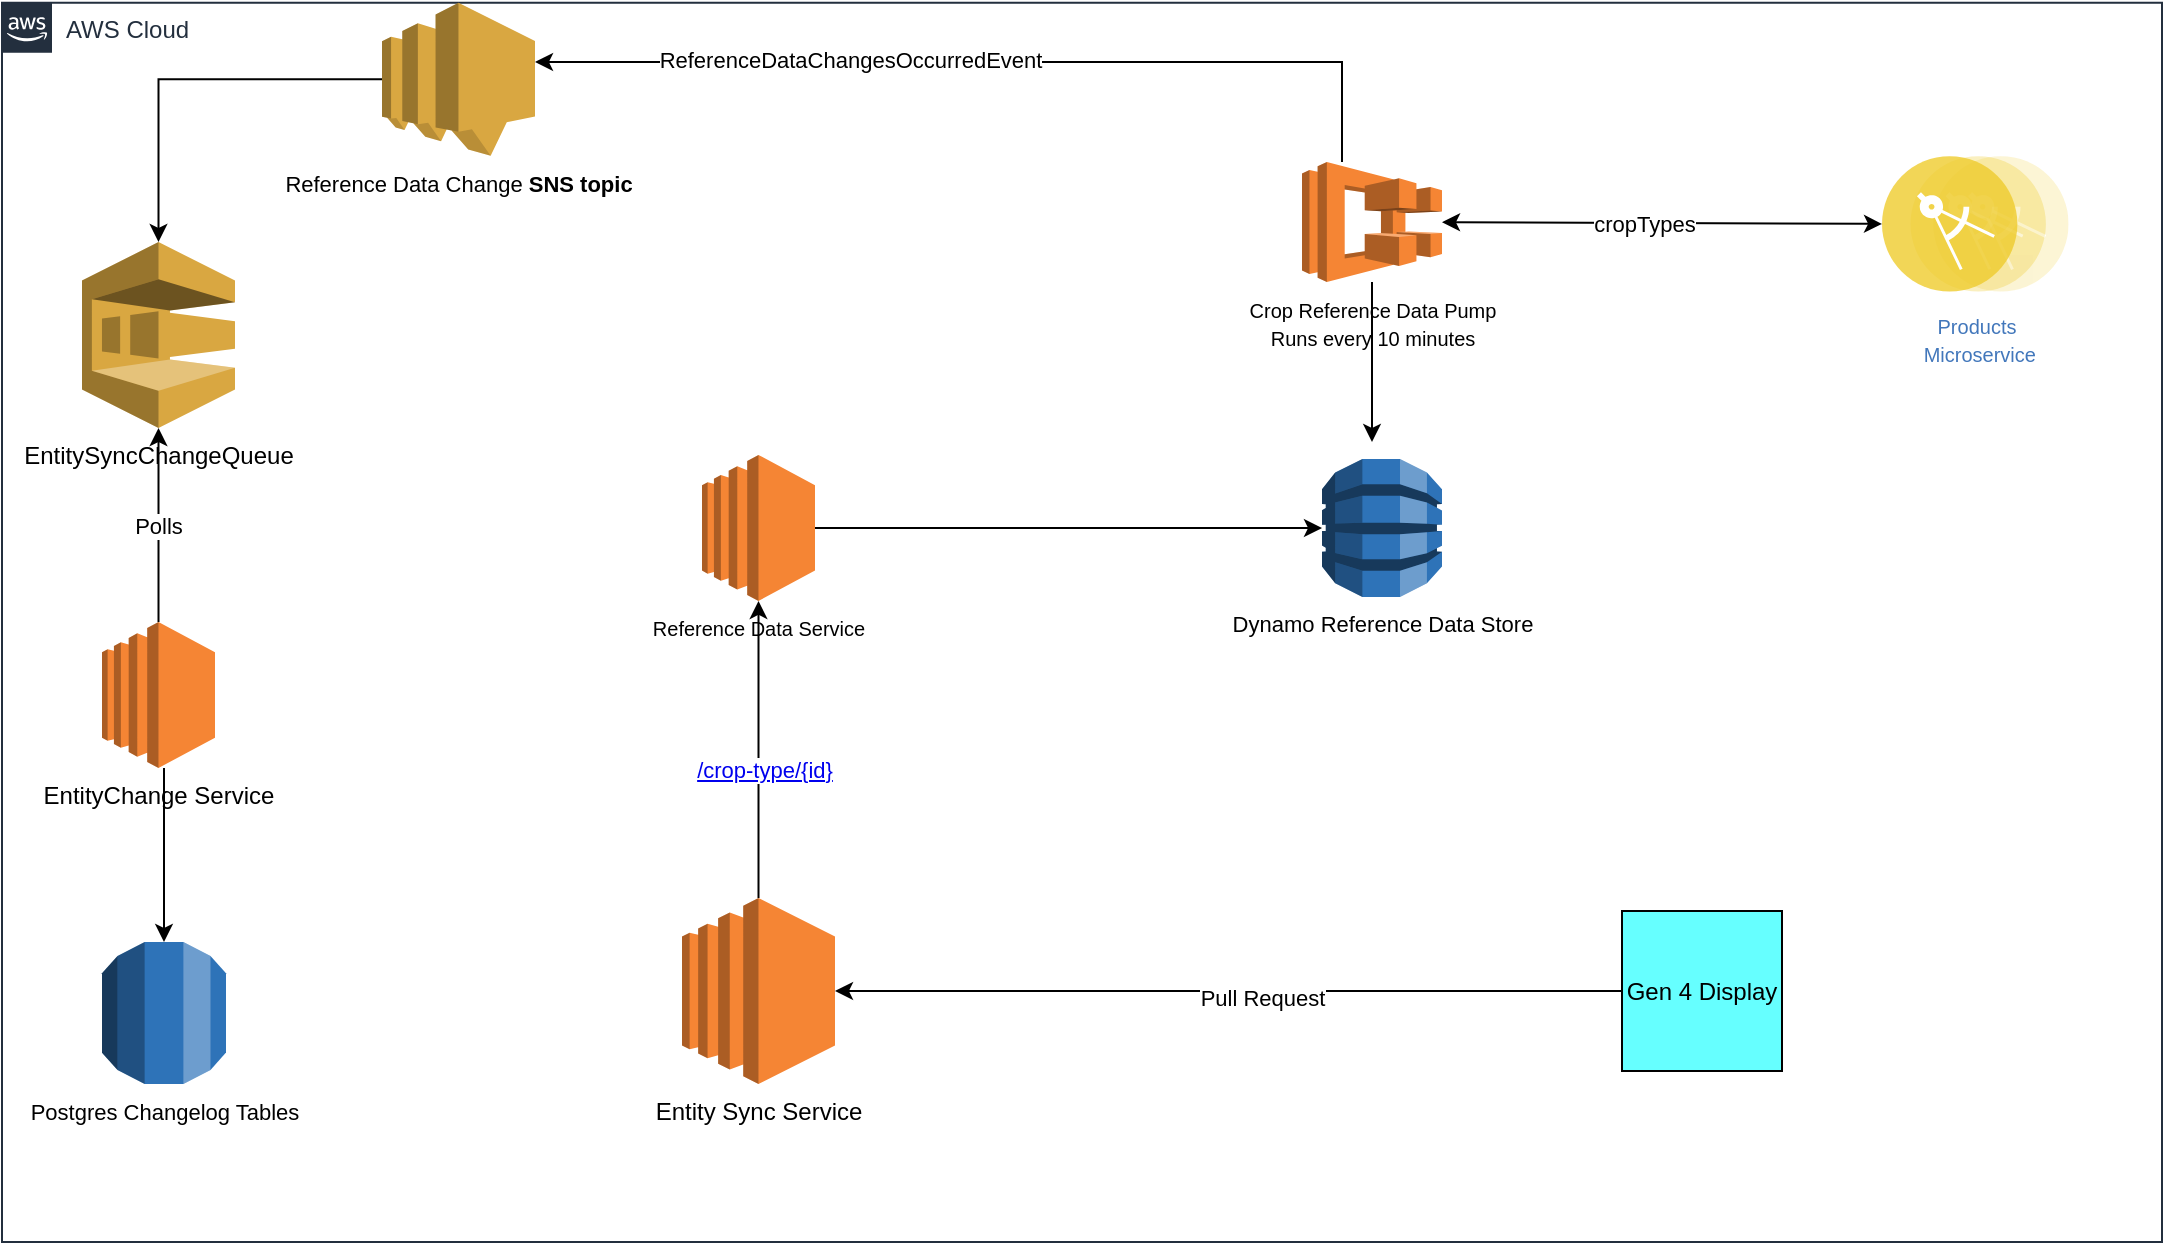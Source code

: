 <mxfile version="13.7.8" type="github">
  <diagram id="Ht1M8jgEwFfnCIfOTk4-" name="Page-1">
    <mxGraphModel dx="1278" dy="548" grid="1" gridSize="10" guides="1" tooltips="1" connect="1" arrows="1" fold="1" page="1" pageScale="1" pageWidth="1169" pageHeight="827" math="0" shadow="0">
      <root>
        <mxCell id="0" />
        <mxCell id="1" parent="0" />
        <object label="AWS Cloud" id="UEzPUAAOIrF-is8g5C7q-74">
          <mxCell style="points=[[0,0],[0.25,0],[0.5,0],[0.75,0],[1,0],[1,0.25],[1,0.5],[1,0.75],[1,1],[0.75,1],[0.5,1],[0.25,1],[0,1],[0,0.75],[0,0.5],[0,0.25]];outlineConnect=0;gradientColor=none;html=1;whiteSpace=wrap;fontSize=12;fontStyle=0;shape=mxgraph.aws4.group;grIcon=mxgraph.aws4.group_aws_cloud_alt;strokeColor=#232F3E;fillColor=none;verticalAlign=top;align=left;spacingLeft=30;fontColor=#232F3E;dashed=0;labelBackgroundColor=#ffffff;" parent="1" vertex="1">
            <mxGeometry x="40" y="20.4" width="1080" height="619.6" as="geometry" />
          </mxCell>
        </object>
        <mxCell id="5m7pP_irioob-lsdHxWA-11" value="" style="edgeStyle=orthogonalEdgeStyle;rounded=0;orthogonalLoop=1;jettySize=auto;html=1;" parent="1" source="5m7pP_irioob-lsdHxWA-1" edge="1">
          <mxGeometry relative="1" as="geometry">
            <mxPoint x="725" y="240" as="targetPoint" />
          </mxGeometry>
        </mxCell>
        <mxCell id="5m7pP_irioob-lsdHxWA-1" value="&lt;font style=&quot;font-size: 10px&quot;&gt;Crop Reference Data Pump&lt;br&gt;Runs every 10 minutes&lt;/font&gt;" style="outlineConnect=0;dashed=0;verticalLabelPosition=bottom;verticalAlign=top;align=center;html=1;shape=mxgraph.aws3.ecs;fillColor=#F58534;gradientColor=none;" parent="1" vertex="1">
          <mxGeometry x="690" y="100" width="70" height="60" as="geometry" />
        </mxCell>
        <object label="EntitySyncChangeQueue " wewqeqwerqwerqwe="wewe" id="5m7pP_irioob-lsdHxWA-2">
          <mxCell style="outlineConnect=0;dashed=0;verticalLabelPosition=bottom;verticalAlign=top;align=center;html=1;shape=mxgraph.aws3.sqs;fillColor=#D9A741;gradientColor=none;" parent="1" vertex="1">
            <mxGeometry x="80" y="140" width="76.5" height="93" as="geometry" />
          </mxCell>
        </object>
        <mxCell id="5m7pP_irioob-lsdHxWA-4" value="&lt;font style=&quot;font-size: 11px&quot;&gt;Postgres Changelog Tables&lt;/font&gt;" style="outlineConnect=0;dashed=0;verticalLabelPosition=bottom;verticalAlign=top;align=center;html=1;shape=mxgraph.aws3.rds;fillColor=#2E73B8;gradientColor=none;" parent="1" vertex="1">
          <mxGeometry x="90" y="490" width="62" height="71" as="geometry" />
        </mxCell>
        <mxCell id="5m7pP_irioob-lsdHxWA-18" value="" style="edgeStyle=orthogonalEdgeStyle;rounded=0;orthogonalLoop=1;jettySize=auto;html=1;" parent="1" source="5m7pP_irioob-lsdHxWA-5" edge="1" target="5m7pP_irioob-lsdHxWA-2">
          <mxGeometry relative="1" as="geometry">
            <mxPoint x="268.25" y="176.9" as="targetPoint" />
          </mxGeometry>
        </mxCell>
        <mxCell id="5m7pP_irioob-lsdHxWA-5" value="&lt;font style=&quot;font-size: 11px&quot;&gt;Reference Data Change &lt;b&gt;SNS topic&lt;/b&gt;&lt;/font&gt;" style="outlineConnect=0;dashed=0;verticalLabelPosition=bottom;verticalAlign=top;align=center;html=1;shape=mxgraph.aws3.sns;fillColor=#D9A741;gradientColor=none;" parent="1" vertex="1">
          <mxGeometry x="230" y="20.4" width="76.5" height="76.5" as="geometry" />
        </mxCell>
        <mxCell id="5m7pP_irioob-lsdHxWA-6" value="&lt;font style=&quot;font-size: 10px&quot;&gt;Products&lt;br&gt;&amp;nbsp;Microservice&lt;/font&gt;" style="aspect=fixed;perimeter=ellipsePerimeter;html=1;align=center;shadow=0;dashed=0;fontColor=#4277BB;labelBackgroundColor=#ffffff;fontSize=12;spacingTop=3;image;image=img/lib/ibm/applications/microservice.svg;" parent="1" vertex="1">
          <mxGeometry x="980" y="96.9" width="93.3" height="68.1" as="geometry" />
        </mxCell>
        <mxCell id="5m7pP_irioob-lsdHxWA-8" value="" style="endArrow=classic;startArrow=classic;html=1;entryX=0;entryY=0.5;entryDx=0;entryDy=0;" parent="1" source="5m7pP_irioob-lsdHxWA-1" target="5m7pP_irioob-lsdHxWA-6" edge="1">
          <mxGeometry width="50" height="50" relative="1" as="geometry">
            <mxPoint x="830" y="160" as="sourcePoint" />
            <mxPoint x="880" y="110" as="targetPoint" />
          </mxGeometry>
        </mxCell>
        <mxCell id="5m7pP_irioob-lsdHxWA-9" value="&lt;font style=&quot;font-size: 11px&quot;&gt;cropTypes&lt;/font&gt;" style="edgeLabel;html=1;align=center;verticalAlign=middle;resizable=0;points=[];" parent="5m7pP_irioob-lsdHxWA-8" vertex="1" connectable="0">
          <mxGeometry x="-0.253" relative="1" as="geometry">
            <mxPoint x="19" as="offset" />
          </mxGeometry>
        </mxCell>
        <mxCell id="5m7pP_irioob-lsdHxWA-14" style="edgeStyle=orthogonalEdgeStyle;rounded=0;orthogonalLoop=1;jettySize=auto;html=1;" parent="1" source="6iRd3tWvt0DVXEkDE1pH-2" edge="1" target="5m7pP_irioob-lsdHxWA-4">
          <mxGeometry relative="1" as="geometry">
            <mxPoint x="488" y="230" as="targetPoint" />
            <Array as="points">
              <mxPoint x="121" y="420" />
              <mxPoint x="121" y="420" />
            </Array>
          </mxGeometry>
        </mxCell>
        <mxCell id="5m7pP_irioob-lsdHxWA-15" style="edgeStyle=orthogonalEdgeStyle;rounded=0;orthogonalLoop=1;jettySize=auto;html=1;" parent="1" source="5m7pP_irioob-lsdHxWA-12" edge="1">
          <mxGeometry relative="1" as="geometry">
            <mxPoint x="700" y="283" as="targetPoint" />
            <Array as="points">
              <mxPoint x="650" y="283" />
              <mxPoint x="650" y="283" />
            </Array>
          </mxGeometry>
        </mxCell>
        <mxCell id="5m7pP_irioob-lsdHxWA-12" value="&lt;font style=&quot;font-size: 10px&quot;&gt;Reference Data Service&lt;/font&gt;" style="outlineConnect=0;dashed=0;verticalLabelPosition=bottom;verticalAlign=top;align=center;html=1;shape=mxgraph.aws3.ec2;fillColor=#F58534;gradientColor=none;" parent="1" vertex="1">
          <mxGeometry x="390" y="246.45" width="56.5" height="73" as="geometry" />
        </mxCell>
        <mxCell id="5m7pP_irioob-lsdHxWA-21" style="edgeStyle=orthogonalEdgeStyle;rounded=0;orthogonalLoop=1;jettySize=auto;html=1;" parent="1" source="5m7pP_irioob-lsdHxWA-1" target="5m7pP_irioob-lsdHxWA-5" edge="1">
          <mxGeometry relative="1" as="geometry">
            <mxPoint x="720" y="30" as="sourcePoint" />
            <Array as="points">
              <mxPoint x="710" y="50" />
            </Array>
          </mxGeometry>
        </mxCell>
        <mxCell id="6iRd3tWvt0DVXEkDE1pH-1" value="ReferenceDataChangesOccurredEvent" style="edgeLabel;html=1;align=center;verticalAlign=middle;resizable=0;points=[];" vertex="1" connectable="0" parent="5m7pP_irioob-lsdHxWA-21">
          <mxGeometry x="0.305" y="-1" relative="1" as="geometry">
            <mxPoint as="offset" />
          </mxGeometry>
        </mxCell>
        <mxCell id="5m7pP_irioob-lsdHxWA-24" value="&lt;font style=&quot;font-size: 11px&quot;&gt;Dynamo Reference Data Store&lt;br&gt;&lt;/font&gt;" style="outlineConnect=0;dashed=0;verticalLabelPosition=bottom;verticalAlign=top;align=center;html=1;shape=mxgraph.aws3.dynamo_db;fillColor=#2E73B8;gradientColor=none;" parent="1" vertex="1">
          <mxGeometry x="700" y="248.45" width="60" height="69" as="geometry" />
        </mxCell>
        <mxCell id="6iRd3tWvt0DVXEkDE1pH-4" value="Polls" style="edgeStyle=orthogonalEdgeStyle;rounded=0;orthogonalLoop=1;jettySize=auto;html=1;" edge="1" parent="1" source="6iRd3tWvt0DVXEkDE1pH-2" target="5m7pP_irioob-lsdHxWA-2">
          <mxGeometry relative="1" as="geometry" />
        </mxCell>
        <mxCell id="6iRd3tWvt0DVXEkDE1pH-2" value="EntityChange Service" style="outlineConnect=0;dashed=0;verticalLabelPosition=bottom;verticalAlign=top;align=center;html=1;shape=mxgraph.aws3.ec2;fillColor=#F58534;gradientColor=none;" vertex="1" parent="1">
          <mxGeometry x="90" y="330.0" width="56.5" height="73" as="geometry" />
        </mxCell>
        <mxCell id="6iRd3tWvt0DVXEkDE1pH-5" value="Entity Sync Service" style="outlineConnect=0;dashed=0;verticalLabelPosition=bottom;verticalAlign=top;align=center;html=1;shape=mxgraph.aws3.ec2;fillColor=#F58534;gradientColor=none;" vertex="1" parent="1">
          <mxGeometry x="380" y="468" width="76.5" height="93" as="geometry" />
        </mxCell>
        <mxCell id="6iRd3tWvt0DVXEkDE1pH-10" value="" style="endArrow=classic;html=1;" edge="1" parent="1" source="6iRd3tWvt0DVXEkDE1pH-5" target="5m7pP_irioob-lsdHxWA-12">
          <mxGeometry width="50" height="50" relative="1" as="geometry">
            <mxPoint x="410" y="468" as="sourcePoint" />
            <mxPoint x="460" y="418" as="targetPoint" />
          </mxGeometry>
        </mxCell>
        <mxCell id="6iRd3tWvt0DVXEkDE1pH-11" value="&lt;a href=&quot;https://github.deere.com/streaming-data/reference-data-service-contract/blob/master/swagger/src/main/resources/contract.json&quot;&gt;/crop-type/{id}&lt;/a&gt;" style="edgeLabel;html=1;align=center;verticalAlign=middle;resizable=0;points=[];" vertex="1" connectable="0" parent="6iRd3tWvt0DVXEkDE1pH-10">
          <mxGeometry x="-0.138" y="-2" relative="1" as="geometry">
            <mxPoint as="offset" />
          </mxGeometry>
        </mxCell>
        <mxCell id="6iRd3tWvt0DVXEkDE1pH-13" style="edgeStyle=orthogonalEdgeStyle;rounded=0;orthogonalLoop=1;jettySize=auto;html=1;" edge="1" parent="1" source="6iRd3tWvt0DVXEkDE1pH-12" target="6iRd3tWvt0DVXEkDE1pH-5">
          <mxGeometry relative="1" as="geometry" />
        </mxCell>
        <mxCell id="6iRd3tWvt0DVXEkDE1pH-14" value="Pull Request" style="edgeLabel;html=1;align=center;verticalAlign=middle;resizable=0;points=[];" vertex="1" connectable="0" parent="6iRd3tWvt0DVXEkDE1pH-13">
          <mxGeometry x="-0.085" y="3" relative="1" as="geometry">
            <mxPoint as="offset" />
          </mxGeometry>
        </mxCell>
        <mxCell id="6iRd3tWvt0DVXEkDE1pH-12" value="Gen 4 Display" style="whiteSpace=wrap;html=1;aspect=fixed;fillColor=#66FFFF;" vertex="1" parent="1">
          <mxGeometry x="850" y="474.5" width="80" height="80" as="geometry" />
        </mxCell>
      </root>
    </mxGraphModel>
  </diagram>
</mxfile>
